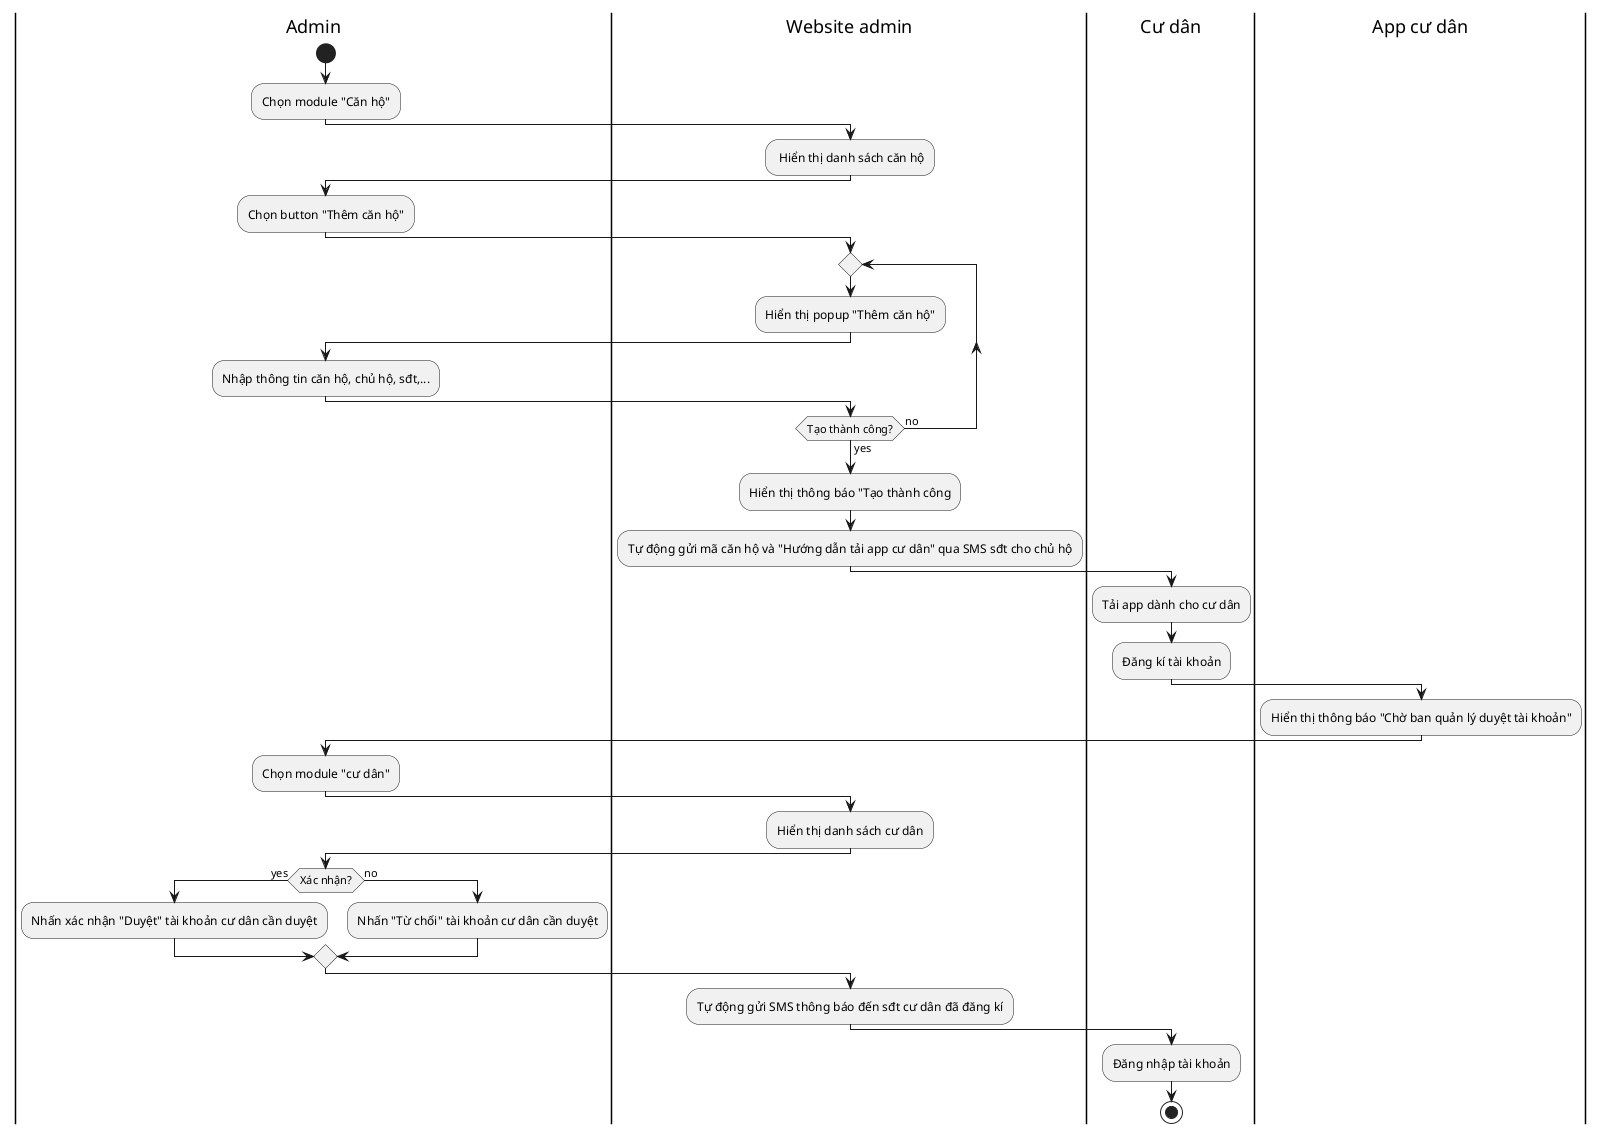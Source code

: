 @startuml

|Admin|
start
:Chọn module "Căn hộ";
|Website admin|
: Hiển thị danh sách căn hộ;
|Admin|
:Chọn button "Thêm căn hộ";
|Website admin|
repeat  
:Hiển thị popup "Thêm căn hộ";
|Admin|
:Nhập thông tin căn hộ, chủ hộ, sđt,...;
|Website admin|
repeat while (Tạo thành công?) is (no) not (yes);
:Hiển thị thông báo "Tạo thành công;
:Tự động gửi mã căn hộ và "Hướng dẫn tải app cư dân" qua SMS sđt cho chủ hộ;
|Cư dân|
:Tải app dành cho cư dân;
:Đăng kí tài khoản;
|App cư dân|
:Hiển thị thông báo "Chờ ban quản lý duyệt tài khoản";
|Admin|
:Chọn module "cư dân";
|Website admin|
:Hiển thị danh sách cư dân;
|Admin|
if (Xác nhận?) then (yes)
    :Nhấn xác nhận "Duyệt" tài khoản cư dân cần duyệt;
else (no)
    :Nhấn "Từ chối" tài khoản cư dân cần duyệt;
endif
|Website admin|
:Tự động gửi SMS thông báo đến sđt cư dân đã đăng kí;
|Cư dân|
:Đăng nhập tài khoản;
stop
@enduml